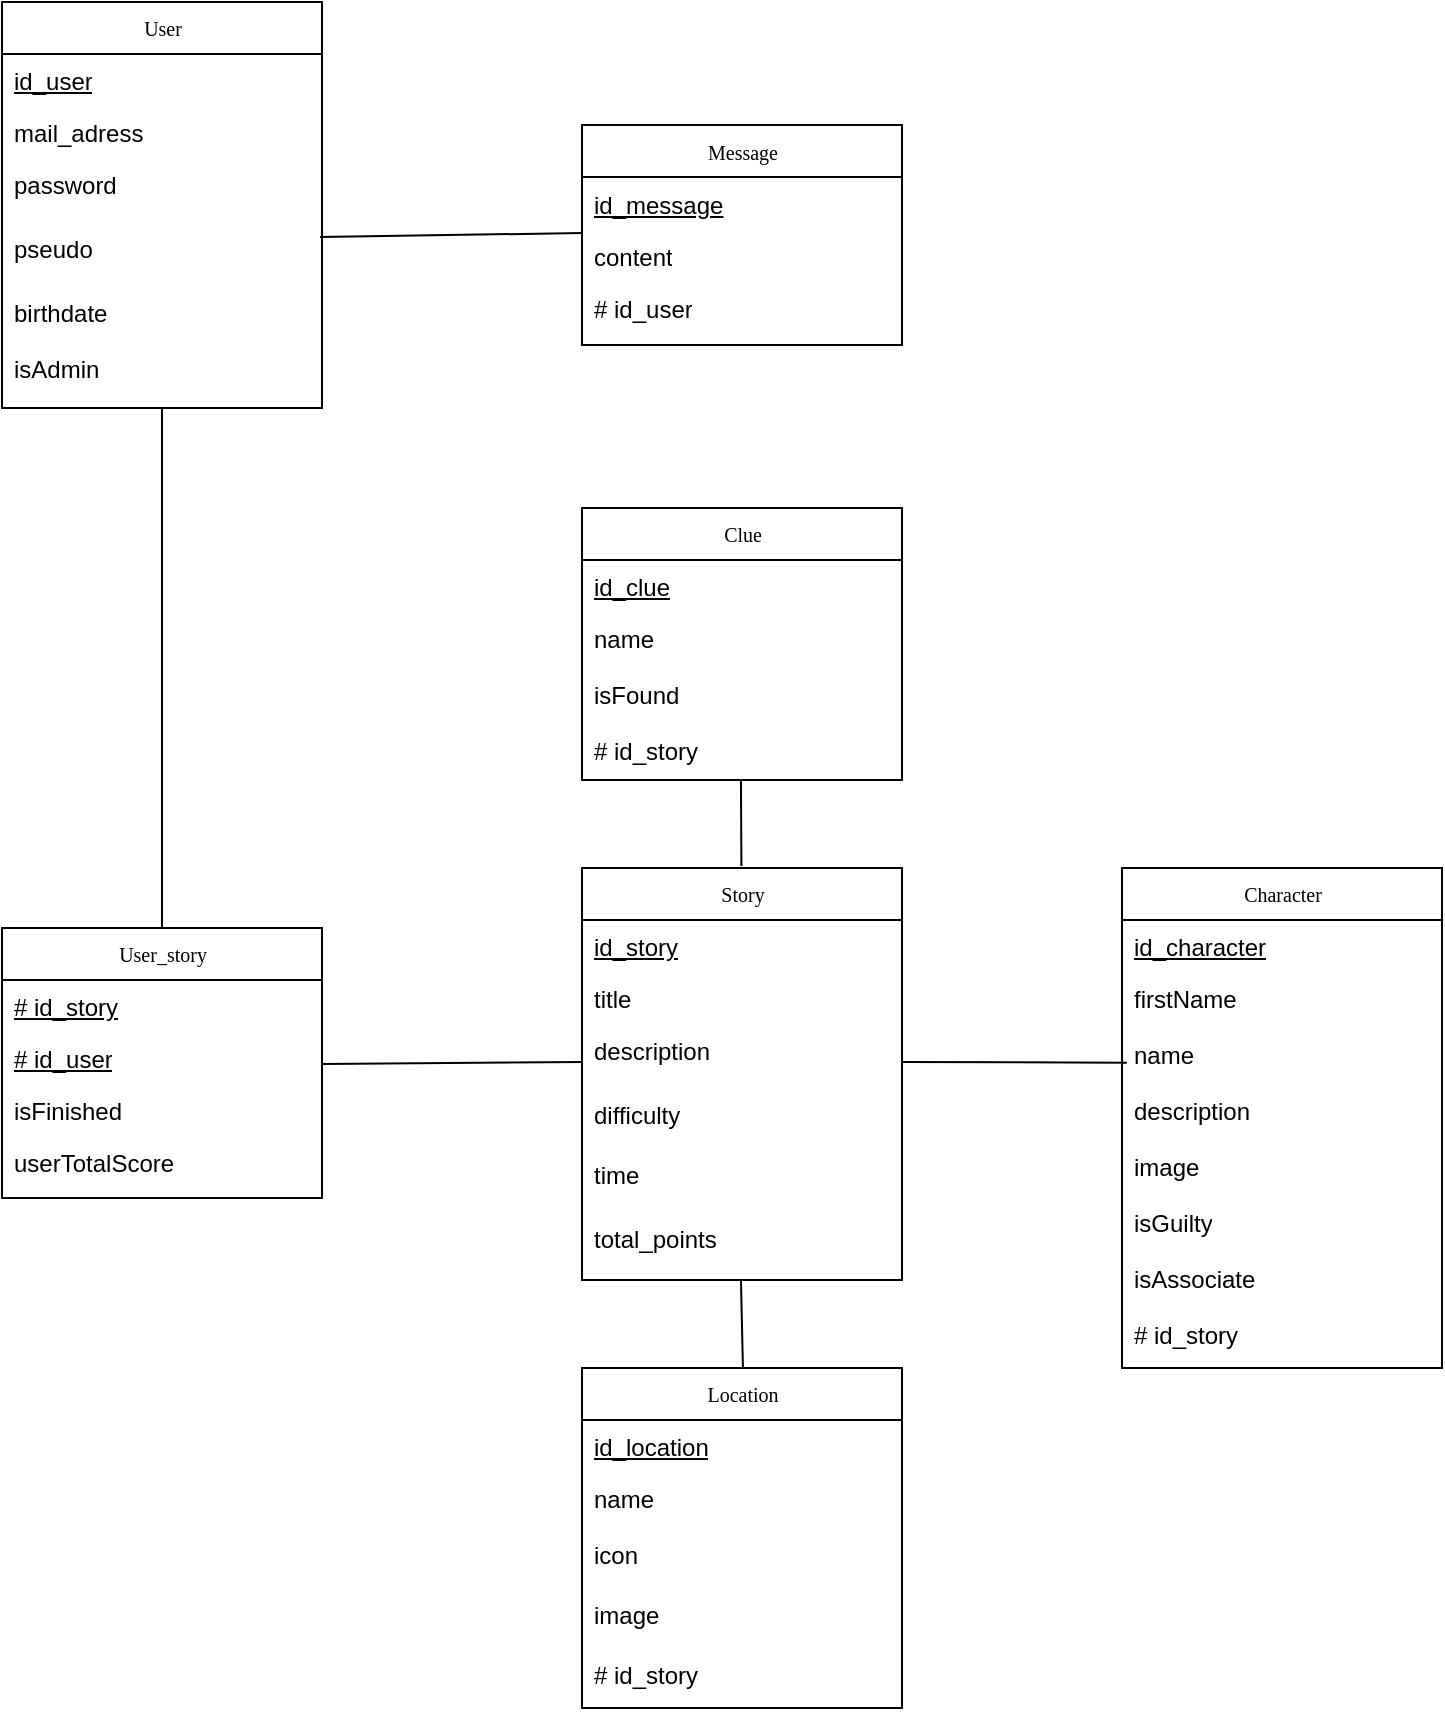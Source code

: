 <mxfile version="24.4.2" type="github">
  <diagram name="Page-1" id="cUFuNr4oK09DtcS76mjE">
    <mxGraphModel dx="984" dy="634" grid="1" gridSize="10" guides="1" tooltips="1" connect="1" arrows="1" fold="1" page="1" pageScale="1" pageWidth="827" pageHeight="1169" math="0" shadow="0">
      <root>
        <mxCell id="0" />
        <mxCell id="1" parent="0" />
        <mxCell id="mSdYxzFZrFZ5goAcz4wQ-2" value="User" style="swimlane;html=1;fontStyle=0;childLayout=stackLayout;horizontal=1;startSize=26;fillColor=none;horizontalStack=0;resizeParent=1;resizeLast=0;collapsible=1;marginBottom=0;swimlaneFillColor=#ffffff;rounded=0;shadow=0;comic=0;labelBackgroundColor=none;strokeWidth=1;fontFamily=Verdana;fontSize=10;align=center;" parent="1" vertex="1">
          <mxGeometry x="70" y="97" width="160" height="203" as="geometry" />
        </mxCell>
        <mxCell id="mSdYxzFZrFZ5goAcz4wQ-3" value="&lt;u&gt;id_user&lt;/u&gt;" style="text;html=1;strokeColor=none;fillColor=none;align=left;verticalAlign=top;spacingLeft=4;spacingRight=4;whiteSpace=wrap;overflow=hidden;rotatable=0;points=[[0,0.5],[1,0.5]];portConstraint=eastwest;" parent="mSdYxzFZrFZ5goAcz4wQ-2" vertex="1">
          <mxGeometry y="26" width="160" height="26" as="geometry" />
        </mxCell>
        <mxCell id="mSdYxzFZrFZ5goAcz4wQ-4" value="mail_adress" style="text;html=1;strokeColor=none;fillColor=none;align=left;verticalAlign=top;spacingLeft=4;spacingRight=4;whiteSpace=wrap;overflow=hidden;rotatable=0;points=[[0,0.5],[1,0.5]];portConstraint=eastwest;" parent="mSdYxzFZrFZ5goAcz4wQ-2" vertex="1">
          <mxGeometry y="52" width="160" height="26" as="geometry" />
        </mxCell>
        <mxCell id="mSdYxzFZrFZ5goAcz4wQ-5" value="password" style="text;html=1;strokeColor=none;fillColor=none;align=left;verticalAlign=top;spacingLeft=4;spacingRight=4;whiteSpace=wrap;overflow=hidden;rotatable=0;points=[[0,0.5],[1,0.5]];portConstraint=eastwest;" parent="mSdYxzFZrFZ5goAcz4wQ-2" vertex="1">
          <mxGeometry y="78" width="160" height="32" as="geometry" />
        </mxCell>
        <mxCell id="mSdYxzFZrFZ5goAcz4wQ-6" value="pseudo" style="text;html=1;strokeColor=none;fillColor=none;align=left;verticalAlign=top;spacingLeft=4;spacingRight=4;whiteSpace=wrap;overflow=hidden;rotatable=0;points=[[0,0.5],[1,0.5]];portConstraint=eastwest;" parent="mSdYxzFZrFZ5goAcz4wQ-2" vertex="1">
          <mxGeometry y="110" width="160" height="32" as="geometry" />
        </mxCell>
        <mxCell id="mSdYxzFZrFZ5goAcz4wQ-7" value="birthdate" style="text;html=1;strokeColor=none;fillColor=none;align=left;verticalAlign=top;spacingLeft=4;spacingRight=4;whiteSpace=wrap;overflow=hidden;rotatable=0;points=[[0,0.5],[1,0.5]];portConstraint=eastwest;" parent="mSdYxzFZrFZ5goAcz4wQ-2" vertex="1">
          <mxGeometry y="142" width="160" height="28" as="geometry" />
        </mxCell>
        <mxCell id="mSdYxzFZrFZ5goAcz4wQ-8" value="isAdmin" style="text;html=1;strokeColor=none;fillColor=none;align=left;verticalAlign=top;spacingLeft=4;spacingRight=4;whiteSpace=wrap;overflow=hidden;rotatable=0;points=[[0,0.5],[1,0.5]];portConstraint=eastwest;" parent="mSdYxzFZrFZ5goAcz4wQ-2" vertex="1">
          <mxGeometry y="170" width="160" height="30" as="geometry" />
        </mxCell>
        <mxCell id="mSdYxzFZrFZ5goAcz4wQ-10" value="Message" style="swimlane;html=1;fontStyle=0;childLayout=stackLayout;horizontal=1;startSize=26;fillColor=none;horizontalStack=0;resizeParent=1;resizeLast=0;collapsible=1;marginBottom=0;swimlaneFillColor=#ffffff;rounded=0;shadow=0;comic=0;labelBackgroundColor=none;strokeWidth=1;fontFamily=Verdana;fontSize=10;align=center;" parent="1" vertex="1">
          <mxGeometry x="360" y="158.5" width="160" height="110" as="geometry" />
        </mxCell>
        <mxCell id="mSdYxzFZrFZ5goAcz4wQ-11" value="&lt;u&gt;id_message&lt;/u&gt;" style="text;html=1;strokeColor=none;fillColor=none;align=left;verticalAlign=top;spacingLeft=4;spacingRight=4;whiteSpace=wrap;overflow=hidden;rotatable=0;points=[[0,0.5],[1,0.5]];portConstraint=eastwest;" parent="mSdYxzFZrFZ5goAcz4wQ-10" vertex="1">
          <mxGeometry y="26" width="160" height="26" as="geometry" />
        </mxCell>
        <mxCell id="mSdYxzFZrFZ5goAcz4wQ-12" value="content" style="text;html=1;strokeColor=none;fillColor=none;align=left;verticalAlign=top;spacingLeft=4;spacingRight=4;whiteSpace=wrap;overflow=hidden;rotatable=0;points=[[0,0.5],[1,0.5]];portConstraint=eastwest;" parent="mSdYxzFZrFZ5goAcz4wQ-10" vertex="1">
          <mxGeometry y="52" width="160" height="26" as="geometry" />
        </mxCell>
        <mxCell id="mSdYxzFZrFZ5goAcz4wQ-80" value="# id_user" style="text;html=1;strokeColor=none;fillColor=none;align=left;verticalAlign=top;spacingLeft=4;spacingRight=4;whiteSpace=wrap;overflow=hidden;rotatable=0;points=[[0,0.5],[1,0.5]];portConstraint=eastwest;" parent="mSdYxzFZrFZ5goAcz4wQ-10" vertex="1">
          <mxGeometry y="78" width="160" height="26" as="geometry" />
        </mxCell>
        <mxCell id="mSdYxzFZrFZ5goAcz4wQ-19" value="Story" style="swimlane;html=1;fontStyle=0;childLayout=stackLayout;horizontal=1;startSize=26;fillColor=none;horizontalStack=0;resizeParent=1;resizeLast=0;collapsible=1;marginBottom=0;swimlaneFillColor=#ffffff;rounded=0;shadow=0;comic=0;labelBackgroundColor=none;strokeWidth=1;fontFamily=Verdana;fontSize=10;align=center;" parent="1" vertex="1">
          <mxGeometry x="360" y="530" width="160" height="206" as="geometry" />
        </mxCell>
        <mxCell id="mSdYxzFZrFZ5goAcz4wQ-20" value="&lt;u&gt;id_story&lt;/u&gt;" style="text;html=1;strokeColor=none;fillColor=none;align=left;verticalAlign=top;spacingLeft=4;spacingRight=4;whiteSpace=wrap;overflow=hidden;rotatable=0;points=[[0,0.5],[1,0.5]];portConstraint=eastwest;" parent="mSdYxzFZrFZ5goAcz4wQ-19" vertex="1">
          <mxGeometry y="26" width="160" height="26" as="geometry" />
        </mxCell>
        <mxCell id="mSdYxzFZrFZ5goAcz4wQ-21" value="title" style="text;html=1;strokeColor=none;fillColor=none;align=left;verticalAlign=top;spacingLeft=4;spacingRight=4;whiteSpace=wrap;overflow=hidden;rotatable=0;points=[[0,0.5],[1,0.5]];portConstraint=eastwest;" parent="mSdYxzFZrFZ5goAcz4wQ-19" vertex="1">
          <mxGeometry y="52" width="160" height="26" as="geometry" />
        </mxCell>
        <mxCell id="mSdYxzFZrFZ5goAcz4wQ-22" value="description" style="text;html=1;strokeColor=none;fillColor=none;align=left;verticalAlign=top;spacingLeft=4;spacingRight=4;whiteSpace=wrap;overflow=hidden;rotatable=0;points=[[0,0.5],[1,0.5]];portConstraint=eastwest;" parent="mSdYxzFZrFZ5goAcz4wQ-19" vertex="1">
          <mxGeometry y="78" width="160" height="32" as="geometry" />
        </mxCell>
        <mxCell id="mSdYxzFZrFZ5goAcz4wQ-23" value="difficulty" style="text;html=1;strokeColor=none;fillColor=none;align=left;verticalAlign=top;spacingLeft=4;spacingRight=4;whiteSpace=wrap;overflow=hidden;rotatable=0;points=[[0,0.5],[1,0.5]];portConstraint=eastwest;" parent="mSdYxzFZrFZ5goAcz4wQ-19" vertex="1">
          <mxGeometry y="110" width="160" height="30" as="geometry" />
        </mxCell>
        <mxCell id="mSdYxzFZrFZ5goAcz4wQ-24" value="time" style="text;html=1;strokeColor=none;fillColor=none;align=left;verticalAlign=top;spacingLeft=4;spacingRight=4;whiteSpace=wrap;overflow=hidden;rotatable=0;points=[[0,0.5],[1,0.5]];portConstraint=eastwest;" parent="mSdYxzFZrFZ5goAcz4wQ-19" vertex="1">
          <mxGeometry y="140" width="160" height="32" as="geometry" />
        </mxCell>
        <mxCell id="mSdYxzFZrFZ5goAcz4wQ-25" value="total_points" style="text;html=1;strokeColor=none;fillColor=none;align=left;verticalAlign=top;spacingLeft=4;spacingRight=4;whiteSpace=wrap;overflow=hidden;rotatable=0;points=[[0,0.5],[1,0.5]];portConstraint=eastwest;" parent="mSdYxzFZrFZ5goAcz4wQ-19" vertex="1">
          <mxGeometry y="172" width="160" height="28" as="geometry" />
        </mxCell>
        <mxCell id="mSdYxzFZrFZ5goAcz4wQ-43" value="Clue" style="swimlane;html=1;fontStyle=0;childLayout=stackLayout;horizontal=1;startSize=26;fillColor=none;horizontalStack=0;resizeParent=1;resizeLast=0;collapsible=1;marginBottom=0;swimlaneFillColor=#ffffff;rounded=0;shadow=0;comic=0;labelBackgroundColor=none;strokeWidth=1;fontFamily=Verdana;fontSize=10;align=center;" parent="1" vertex="1">
          <mxGeometry x="360" y="350" width="160" height="136" as="geometry" />
        </mxCell>
        <mxCell id="mSdYxzFZrFZ5goAcz4wQ-44" value="&lt;u&gt;id_clue&lt;/u&gt;" style="text;html=1;strokeColor=none;fillColor=none;align=left;verticalAlign=top;spacingLeft=4;spacingRight=4;whiteSpace=wrap;overflow=hidden;rotatable=0;points=[[0,0.5],[1,0.5]];portConstraint=eastwest;" parent="mSdYxzFZrFZ5goAcz4wQ-43" vertex="1">
          <mxGeometry y="26" width="160" height="26" as="geometry" />
        </mxCell>
        <mxCell id="mSdYxzFZrFZ5goAcz4wQ-45" value="name" style="text;html=1;strokeColor=none;fillColor=none;align=left;verticalAlign=top;spacingLeft=4;spacingRight=4;whiteSpace=wrap;overflow=hidden;rotatable=0;points=[[0,0.5],[1,0.5]];portConstraint=eastwest;" parent="mSdYxzFZrFZ5goAcz4wQ-43" vertex="1">
          <mxGeometry y="52" width="160" height="28" as="geometry" />
        </mxCell>
        <mxCell id="mSdYxzFZrFZ5goAcz4wQ-46" value="isFound" style="text;html=1;strokeColor=none;fillColor=none;align=left;verticalAlign=top;spacingLeft=4;spacingRight=4;whiteSpace=wrap;overflow=hidden;rotatable=0;points=[[0,0.5],[1,0.5]];portConstraint=eastwest;" parent="mSdYxzFZrFZ5goAcz4wQ-43" vertex="1">
          <mxGeometry y="80" width="160" height="28" as="geometry" />
        </mxCell>
        <mxCell id="mSdYxzFZrFZ5goAcz4wQ-94" value="# id_story" style="text;html=1;strokeColor=none;fillColor=none;align=left;verticalAlign=top;spacingLeft=4;spacingRight=4;whiteSpace=wrap;overflow=hidden;rotatable=0;points=[[0,0.5],[1,0.5]];portConstraint=eastwest;" parent="mSdYxzFZrFZ5goAcz4wQ-43" vertex="1">
          <mxGeometry y="108" width="160" height="28" as="geometry" />
        </mxCell>
        <mxCell id="mSdYxzFZrFZ5goAcz4wQ-54" value="Location" style="swimlane;html=1;fontStyle=0;childLayout=stackLayout;horizontal=1;startSize=26;fillColor=none;horizontalStack=0;resizeParent=1;resizeLast=0;collapsible=1;marginBottom=0;swimlaneFillColor=#ffffff;rounded=0;shadow=0;comic=0;labelBackgroundColor=none;strokeWidth=1;fontFamily=Verdana;fontSize=10;align=center;" parent="1" vertex="1">
          <mxGeometry x="360" y="780" width="160" height="170" as="geometry" />
        </mxCell>
        <mxCell id="mSdYxzFZrFZ5goAcz4wQ-55" value="&lt;u&gt;id_location&lt;/u&gt;" style="text;html=1;strokeColor=none;fillColor=none;align=left;verticalAlign=top;spacingLeft=4;spacingRight=4;whiteSpace=wrap;overflow=hidden;rotatable=0;points=[[0,0.5],[1,0.5]];portConstraint=eastwest;" parent="mSdYxzFZrFZ5goAcz4wQ-54" vertex="1">
          <mxGeometry y="26" width="160" height="26" as="geometry" />
        </mxCell>
        <mxCell id="mSdYxzFZrFZ5goAcz4wQ-56" value="name" style="text;html=1;strokeColor=none;fillColor=none;align=left;verticalAlign=top;spacingLeft=4;spacingRight=4;whiteSpace=wrap;overflow=hidden;rotatable=0;points=[[0,0.5],[1,0.5]];portConstraint=eastwest;" parent="mSdYxzFZrFZ5goAcz4wQ-54" vertex="1">
          <mxGeometry y="52" width="160" height="28" as="geometry" />
        </mxCell>
        <mxCell id="mSdYxzFZrFZ5goAcz4wQ-57" value="icon" style="text;html=1;strokeColor=none;fillColor=none;align=left;verticalAlign=top;spacingLeft=4;spacingRight=4;whiteSpace=wrap;overflow=hidden;rotatable=0;points=[[0,0.5],[1,0.5]];portConstraint=eastwest;" parent="mSdYxzFZrFZ5goAcz4wQ-54" vertex="1">
          <mxGeometry y="80" width="160" height="30" as="geometry" />
        </mxCell>
        <mxCell id="mSdYxzFZrFZ5goAcz4wQ-58" value="image" style="text;html=1;strokeColor=none;fillColor=none;align=left;verticalAlign=top;spacingLeft=4;spacingRight=4;whiteSpace=wrap;overflow=hidden;rotatable=0;points=[[0,0.5],[1,0.5]];portConstraint=eastwest;" parent="mSdYxzFZrFZ5goAcz4wQ-54" vertex="1">
          <mxGeometry y="110" width="160" height="30" as="geometry" />
        </mxCell>
        <mxCell id="mSdYxzFZrFZ5goAcz4wQ-95" value="# id_story" style="text;html=1;strokeColor=none;fillColor=none;align=left;verticalAlign=top;spacingLeft=4;spacingRight=4;whiteSpace=wrap;overflow=hidden;rotatable=0;points=[[0,0.5],[1,0.5]];portConstraint=eastwest;" parent="mSdYxzFZrFZ5goAcz4wQ-54" vertex="1">
          <mxGeometry y="140" width="160" height="28" as="geometry" />
        </mxCell>
        <mxCell id="mSdYxzFZrFZ5goAcz4wQ-66" value="Character" style="swimlane;html=1;fontStyle=0;childLayout=stackLayout;horizontal=1;startSize=26;fillColor=none;horizontalStack=0;resizeParent=1;resizeLast=0;collapsible=1;marginBottom=0;swimlaneFillColor=#ffffff;rounded=0;shadow=0;comic=0;labelBackgroundColor=none;strokeWidth=1;fontFamily=Verdana;fontSize=10;align=center;" parent="1" vertex="1">
          <mxGeometry x="630" y="530" width="160" height="250" as="geometry" />
        </mxCell>
        <mxCell id="mSdYxzFZrFZ5goAcz4wQ-67" value="&lt;u&gt;id_character&lt;/u&gt;" style="text;html=1;strokeColor=none;fillColor=none;align=left;verticalAlign=top;spacingLeft=4;spacingRight=4;whiteSpace=wrap;overflow=hidden;rotatable=0;points=[[0,0.5],[1,0.5]];portConstraint=eastwest;" parent="mSdYxzFZrFZ5goAcz4wQ-66" vertex="1">
          <mxGeometry y="26" width="160" height="26" as="geometry" />
        </mxCell>
        <mxCell id="mSdYxzFZrFZ5goAcz4wQ-68" value="firstName" style="text;html=1;strokeColor=none;fillColor=none;align=left;verticalAlign=top;spacingLeft=4;spacingRight=4;whiteSpace=wrap;overflow=hidden;rotatable=0;points=[[0,0.5],[1,0.5]];portConstraint=eastwest;" parent="mSdYxzFZrFZ5goAcz4wQ-66" vertex="1">
          <mxGeometry y="52" width="160" height="28" as="geometry" />
        </mxCell>
        <mxCell id="mSdYxzFZrFZ5goAcz4wQ-69" value="name" style="text;html=1;strokeColor=none;fillColor=none;align=left;verticalAlign=top;spacingLeft=4;spacingRight=4;whiteSpace=wrap;overflow=hidden;rotatable=0;points=[[0,0.5],[1,0.5]];portConstraint=eastwest;" parent="mSdYxzFZrFZ5goAcz4wQ-66" vertex="1">
          <mxGeometry y="80" width="160" height="28" as="geometry" />
        </mxCell>
        <mxCell id="mSdYxzFZrFZ5goAcz4wQ-70" value="description" style="text;html=1;strokeColor=none;fillColor=none;align=left;verticalAlign=top;spacingLeft=4;spacingRight=4;whiteSpace=wrap;overflow=hidden;rotatable=0;points=[[0,0.5],[1,0.5]];portConstraint=eastwest;" parent="mSdYxzFZrFZ5goAcz4wQ-66" vertex="1">
          <mxGeometry y="108" width="160" height="28" as="geometry" />
        </mxCell>
        <mxCell id="mSdYxzFZrFZ5goAcz4wQ-71" value="image" style="text;html=1;strokeColor=none;fillColor=none;align=left;verticalAlign=top;spacingLeft=4;spacingRight=4;whiteSpace=wrap;overflow=hidden;rotatable=0;points=[[0,0.5],[1,0.5]];portConstraint=eastwest;" parent="mSdYxzFZrFZ5goAcz4wQ-66" vertex="1">
          <mxGeometry y="136" width="160" height="28" as="geometry" />
        </mxCell>
        <mxCell id="mSdYxzFZrFZ5goAcz4wQ-72" value="isGuilty" style="text;html=1;strokeColor=none;fillColor=none;align=left;verticalAlign=top;spacingLeft=4;spacingRight=4;whiteSpace=wrap;overflow=hidden;rotatable=0;points=[[0,0.5],[1,0.5]];portConstraint=eastwest;" parent="mSdYxzFZrFZ5goAcz4wQ-66" vertex="1">
          <mxGeometry y="164" width="160" height="28" as="geometry" />
        </mxCell>
        <mxCell id="mSdYxzFZrFZ5goAcz4wQ-73" value="isAssociate" style="text;html=1;strokeColor=none;fillColor=none;align=left;verticalAlign=top;spacingLeft=4;spacingRight=4;whiteSpace=wrap;overflow=hidden;rotatable=0;points=[[0,0.5],[1,0.5]];portConstraint=eastwest;" parent="mSdYxzFZrFZ5goAcz4wQ-66" vertex="1">
          <mxGeometry y="192" width="160" height="28" as="geometry" />
        </mxCell>
        <mxCell id="mSdYxzFZrFZ5goAcz4wQ-93" value="# id_story" style="text;html=1;strokeColor=none;fillColor=none;align=left;verticalAlign=top;spacingLeft=4;spacingRight=4;whiteSpace=wrap;overflow=hidden;rotatable=0;points=[[0,0.5],[1,0.5]];portConstraint=eastwest;" parent="mSdYxzFZrFZ5goAcz4wQ-66" vertex="1">
          <mxGeometry y="220" width="160" height="28" as="geometry" />
        </mxCell>
        <mxCell id="mSdYxzFZrFZ5goAcz4wQ-82" value="" style="endArrow=none;html=1;rounded=0;entryX=0.006;entryY=0.288;entryDx=0;entryDy=0;entryPerimeter=0;" parent="1" edge="1">
          <mxGeometry width="50" height="50" relative="1" as="geometry">
            <mxPoint x="229.04" y="214.51" as="sourcePoint" />
            <mxPoint x="360.0" y="212.498" as="targetPoint" />
          </mxGeometry>
        </mxCell>
        <mxCell id="mSdYxzFZrFZ5goAcz4wQ-83" value="User_story" style="swimlane;html=1;fontStyle=0;childLayout=stackLayout;horizontal=1;startSize=26;fillColor=none;horizontalStack=0;resizeParent=1;resizeLast=0;collapsible=1;marginBottom=0;swimlaneFillColor=#ffffff;rounded=0;shadow=0;comic=0;labelBackgroundColor=none;strokeWidth=1;fontFamily=Verdana;fontSize=10;align=center;" parent="1" vertex="1">
          <mxGeometry x="70" y="560" width="160" height="135" as="geometry" />
        </mxCell>
        <mxCell id="mSdYxzFZrFZ5goAcz4wQ-84" value="&lt;u&gt;# id_story&lt;br&gt;&lt;/u&gt;" style="text;html=1;strokeColor=none;fillColor=none;align=left;verticalAlign=top;spacingLeft=4;spacingRight=4;whiteSpace=wrap;overflow=hidden;rotatable=0;points=[[0,0.5],[1,0.5]];portConstraint=eastwest;" parent="mSdYxzFZrFZ5goAcz4wQ-83" vertex="1">
          <mxGeometry y="26" width="160" height="26" as="geometry" />
        </mxCell>
        <mxCell id="mSdYxzFZrFZ5goAcz4wQ-91" value="&lt;u&gt;# id_user&lt;br&gt;&lt;/u&gt;" style="text;html=1;strokeColor=none;fillColor=none;align=left;verticalAlign=top;spacingLeft=4;spacingRight=4;whiteSpace=wrap;overflow=hidden;rotatable=0;points=[[0,0.5],[1,0.5]];portConstraint=eastwest;" parent="mSdYxzFZrFZ5goAcz4wQ-83" vertex="1">
          <mxGeometry y="52" width="160" height="26" as="geometry" />
        </mxCell>
        <mxCell id="mSdYxzFZrFZ5goAcz4wQ-85" value="isFinished" style="text;html=1;strokeColor=none;fillColor=none;align=left;verticalAlign=top;spacingLeft=4;spacingRight=4;whiteSpace=wrap;overflow=hidden;rotatable=0;points=[[0,0.5],[1,0.5]];portConstraint=eastwest;" parent="mSdYxzFZrFZ5goAcz4wQ-83" vertex="1">
          <mxGeometry y="78" width="160" height="26" as="geometry" />
        </mxCell>
        <mxCell id="mSdYxzFZrFZ5goAcz4wQ-92" value="userTotalScore" style="text;html=1;strokeColor=none;fillColor=none;align=left;verticalAlign=top;spacingLeft=4;spacingRight=4;whiteSpace=wrap;overflow=hidden;rotatable=0;points=[[0,0.5],[1,0.5]];portConstraint=eastwest;" parent="mSdYxzFZrFZ5goAcz4wQ-83" vertex="1">
          <mxGeometry y="104" width="160" height="30" as="geometry" />
        </mxCell>
        <mxCell id="mSdYxzFZrFZ5goAcz4wQ-96" value="" style="endArrow=none;html=1;rounded=0;exitX=0.5;exitY=0;exitDx=0;exitDy=0;" parent="1" source="mSdYxzFZrFZ5goAcz4wQ-83" edge="1">
          <mxGeometry width="50" height="50" relative="1" as="geometry">
            <mxPoint x="100" y="350" as="sourcePoint" />
            <mxPoint x="150" y="300" as="targetPoint" />
          </mxGeometry>
        </mxCell>
        <mxCell id="mSdYxzFZrFZ5goAcz4wQ-101" value="" style="endArrow=none;html=1;rounded=0;exitX=1;exitY=0.5;exitDx=0;exitDy=0;entryX=0;entryY=0.5;entryDx=0;entryDy=0;" parent="1" edge="1">
          <mxGeometry width="50" height="50" relative="1" as="geometry">
            <mxPoint x="230" y="627.97" as="sourcePoint" />
            <mxPoint x="360" y="626.97" as="targetPoint" />
          </mxGeometry>
        </mxCell>
        <mxCell id="mSdYxzFZrFZ5goAcz4wQ-102" value="" style="endArrow=none;html=1;rounded=0;entryX=0.436;entryY=1.036;entryDx=0;entryDy=0;entryPerimeter=0;" parent="1" edge="1">
          <mxGeometry width="50" height="50" relative="1" as="geometry">
            <mxPoint x="439.71" y="528.99" as="sourcePoint" />
            <mxPoint x="439.47" y="485.998" as="targetPoint" />
          </mxGeometry>
        </mxCell>
        <mxCell id="mSdYxzFZrFZ5goAcz4wQ-103" value="" style="endArrow=none;html=1;rounded=0;entryX=0.015;entryY=0.085;entryDx=0;entryDy=0;entryPerimeter=0;" parent="1" edge="1">
          <mxGeometry width="50" height="50" relative="1" as="geometry">
            <mxPoint x="520" y="626.97" as="sourcePoint" />
            <mxPoint x="632.4" y="627.35" as="targetPoint" />
          </mxGeometry>
        </mxCell>
        <mxCell id="mSdYxzFZrFZ5goAcz4wQ-104" value="" style="endArrow=none;html=1;rounded=0;exitX=0.5;exitY=0;exitDx=0;exitDy=0;" parent="1" edge="1">
          <mxGeometry width="50" height="50" relative="1" as="geometry">
            <mxPoint x="440.47" y="780" as="sourcePoint" />
            <mxPoint x="439.47" y="736" as="targetPoint" />
          </mxGeometry>
        </mxCell>
      </root>
    </mxGraphModel>
  </diagram>
</mxfile>
